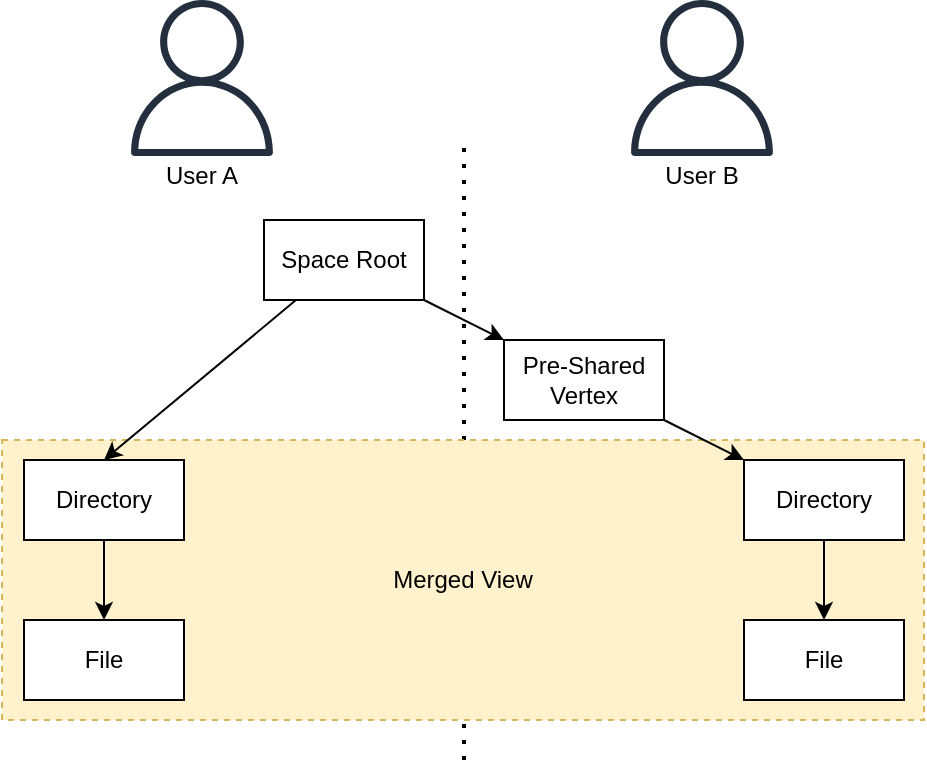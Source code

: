 <mxfile version="14.1.8" type="device"><diagram id="Utr2IqRtvUWVAguq8KFx" name="Seite-1"><mxGraphModel dx="750" dy="668" grid="1" gridSize="10" guides="1" tooltips="1" connect="1" arrows="1" fold="1" page="1" pageScale="1" pageWidth="827" pageHeight="1169" math="0" shadow="0"><root><mxCell id="0"/><mxCell id="1" parent="0"/><mxCell id="by-f6XMkv8dpeH2cltuQ-17" value="" style="endArrow=none;dashed=1;html=1;dashPattern=1 3;strokeWidth=2;" edge="1" parent="1"><mxGeometry width="50" height="50" relative="1" as="geometry"><mxPoint x="340" y="390" as="sourcePoint"/><mxPoint x="340" y="80" as="targetPoint"/></mxGeometry></mxCell><mxCell id="by-f6XMkv8dpeH2cltuQ-16" value="Merged View" style="rounded=0;whiteSpace=wrap;html=1;fillColor=#fff2cc;strokeColor=#d6b656;dashed=1;" vertex="1" parent="1"><mxGeometry x="109" y="230" width="461" height="140" as="geometry"/></mxCell><mxCell id="by-f6XMkv8dpeH2cltuQ-11" style="rounded=0;orthogonalLoop=1;jettySize=auto;html=1;entryX=0;entryY=0;entryDx=0;entryDy=0;" edge="1" parent="1" source="by-f6XMkv8dpeH2cltuQ-1" target="by-f6XMkv8dpeH2cltuQ-3"><mxGeometry relative="1" as="geometry"/></mxCell><mxCell id="by-f6XMkv8dpeH2cltuQ-12" style="rounded=0;orthogonalLoop=1;jettySize=auto;html=1;entryX=0.5;entryY=0;entryDx=0;entryDy=0;" edge="1" parent="1" source="by-f6XMkv8dpeH2cltuQ-1" target="by-f6XMkv8dpeH2cltuQ-2"><mxGeometry relative="1" as="geometry"/></mxCell><mxCell id="by-f6XMkv8dpeH2cltuQ-1" value="Space Root" style="rounded=0;whiteSpace=wrap;html=1;" vertex="1" parent="1"><mxGeometry x="240" y="120" width="80" height="40" as="geometry"/></mxCell><mxCell id="by-f6XMkv8dpeH2cltuQ-13" style="edgeStyle=orthogonalEdgeStyle;rounded=0;orthogonalLoop=1;jettySize=auto;html=1;entryX=0.5;entryY=0;entryDx=0;entryDy=0;" edge="1" parent="1" source="by-f6XMkv8dpeH2cltuQ-2" target="by-f6XMkv8dpeH2cltuQ-4"><mxGeometry relative="1" as="geometry"/></mxCell><mxCell id="by-f6XMkv8dpeH2cltuQ-2" value="Directory" style="rounded=0;whiteSpace=wrap;html=1;" vertex="1" parent="1"><mxGeometry x="120" y="240" width="80" height="40" as="geometry"/></mxCell><mxCell id="by-f6XMkv8dpeH2cltuQ-14" style="rounded=0;orthogonalLoop=1;jettySize=auto;html=1;entryX=0;entryY=0;entryDx=0;entryDy=0;" edge="1" parent="1" source="by-f6XMkv8dpeH2cltuQ-3" target="by-f6XMkv8dpeH2cltuQ-5"><mxGeometry relative="1" as="geometry"/></mxCell><mxCell id="by-f6XMkv8dpeH2cltuQ-3" value="Pre-Shared Vertex" style="rounded=0;whiteSpace=wrap;html=1;" vertex="1" parent="1"><mxGeometry x="360" y="180" width="80" height="40" as="geometry"/></mxCell><mxCell id="by-f6XMkv8dpeH2cltuQ-4" value="File" style="rounded=0;whiteSpace=wrap;html=1;" vertex="1" parent="1"><mxGeometry x="120" y="320" width="80" height="40" as="geometry"/></mxCell><mxCell id="by-f6XMkv8dpeH2cltuQ-15" style="edgeStyle=orthogonalEdgeStyle;rounded=0;orthogonalLoop=1;jettySize=auto;html=1;entryX=0.5;entryY=0;entryDx=0;entryDy=0;" edge="1" parent="1" source="by-f6XMkv8dpeH2cltuQ-5" target="by-f6XMkv8dpeH2cltuQ-6"><mxGeometry relative="1" as="geometry"/></mxCell><mxCell id="by-f6XMkv8dpeH2cltuQ-5" value="Directory" style="rounded=0;whiteSpace=wrap;html=1;" vertex="1" parent="1"><mxGeometry x="480" y="240" width="80" height="40" as="geometry"/></mxCell><mxCell id="by-f6XMkv8dpeH2cltuQ-6" value="File" style="rounded=0;whiteSpace=wrap;html=1;" vertex="1" parent="1"><mxGeometry x="480" y="320" width="80" height="40" as="geometry"/></mxCell><mxCell id="by-f6XMkv8dpeH2cltuQ-7" value="" style="outlineConnect=0;fontColor=#232F3E;gradientColor=none;fillColor=#232F3E;strokeColor=none;dashed=0;verticalLabelPosition=bottom;verticalAlign=top;align=center;html=1;fontSize=12;fontStyle=0;aspect=fixed;pointerEvents=1;shape=mxgraph.aws4.user;" vertex="1" parent="1"><mxGeometry x="170" y="10" width="78" height="78" as="geometry"/></mxCell><mxCell id="by-f6XMkv8dpeH2cltuQ-8" value="" style="outlineConnect=0;fontColor=#232F3E;gradientColor=none;fillColor=#232F3E;strokeColor=none;dashed=0;verticalLabelPosition=bottom;verticalAlign=top;align=center;html=1;fontSize=12;fontStyle=0;aspect=fixed;pointerEvents=1;shape=mxgraph.aws4.user;" vertex="1" parent="1"><mxGeometry x="420" y="10" width="78" height="78" as="geometry"/></mxCell><mxCell id="by-f6XMkv8dpeH2cltuQ-9" value="User A" style="text;html=1;strokeColor=none;fillColor=none;align=center;verticalAlign=middle;whiteSpace=wrap;rounded=0;" vertex="1" parent="1"><mxGeometry x="189" y="88" width="40" height="20" as="geometry"/></mxCell><mxCell id="by-f6XMkv8dpeH2cltuQ-10" value="User B" style="text;html=1;strokeColor=none;fillColor=none;align=center;verticalAlign=middle;whiteSpace=wrap;rounded=0;" vertex="1" parent="1"><mxGeometry x="439" y="88" width="40" height="20" as="geometry"/></mxCell></root></mxGraphModel></diagram></mxfile>